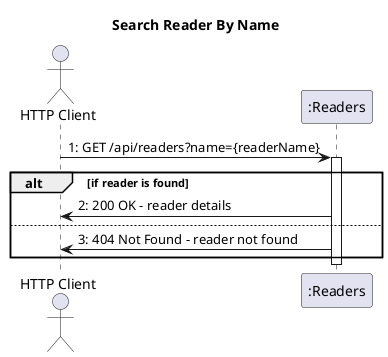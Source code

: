 @startuml
title Search Reader By Name
actor "HTTP Client" as client
participant ":Readers" as Readers

client -> Readers: 1: GET /api/readers?name={readerName}
activate Readers
alt if reader is found
  Readers -> client: 2: 200 OK - reader details
else
  Readers -> client: 3: 404 Not Found - reader not found
end
deactivate Readers
@enduml